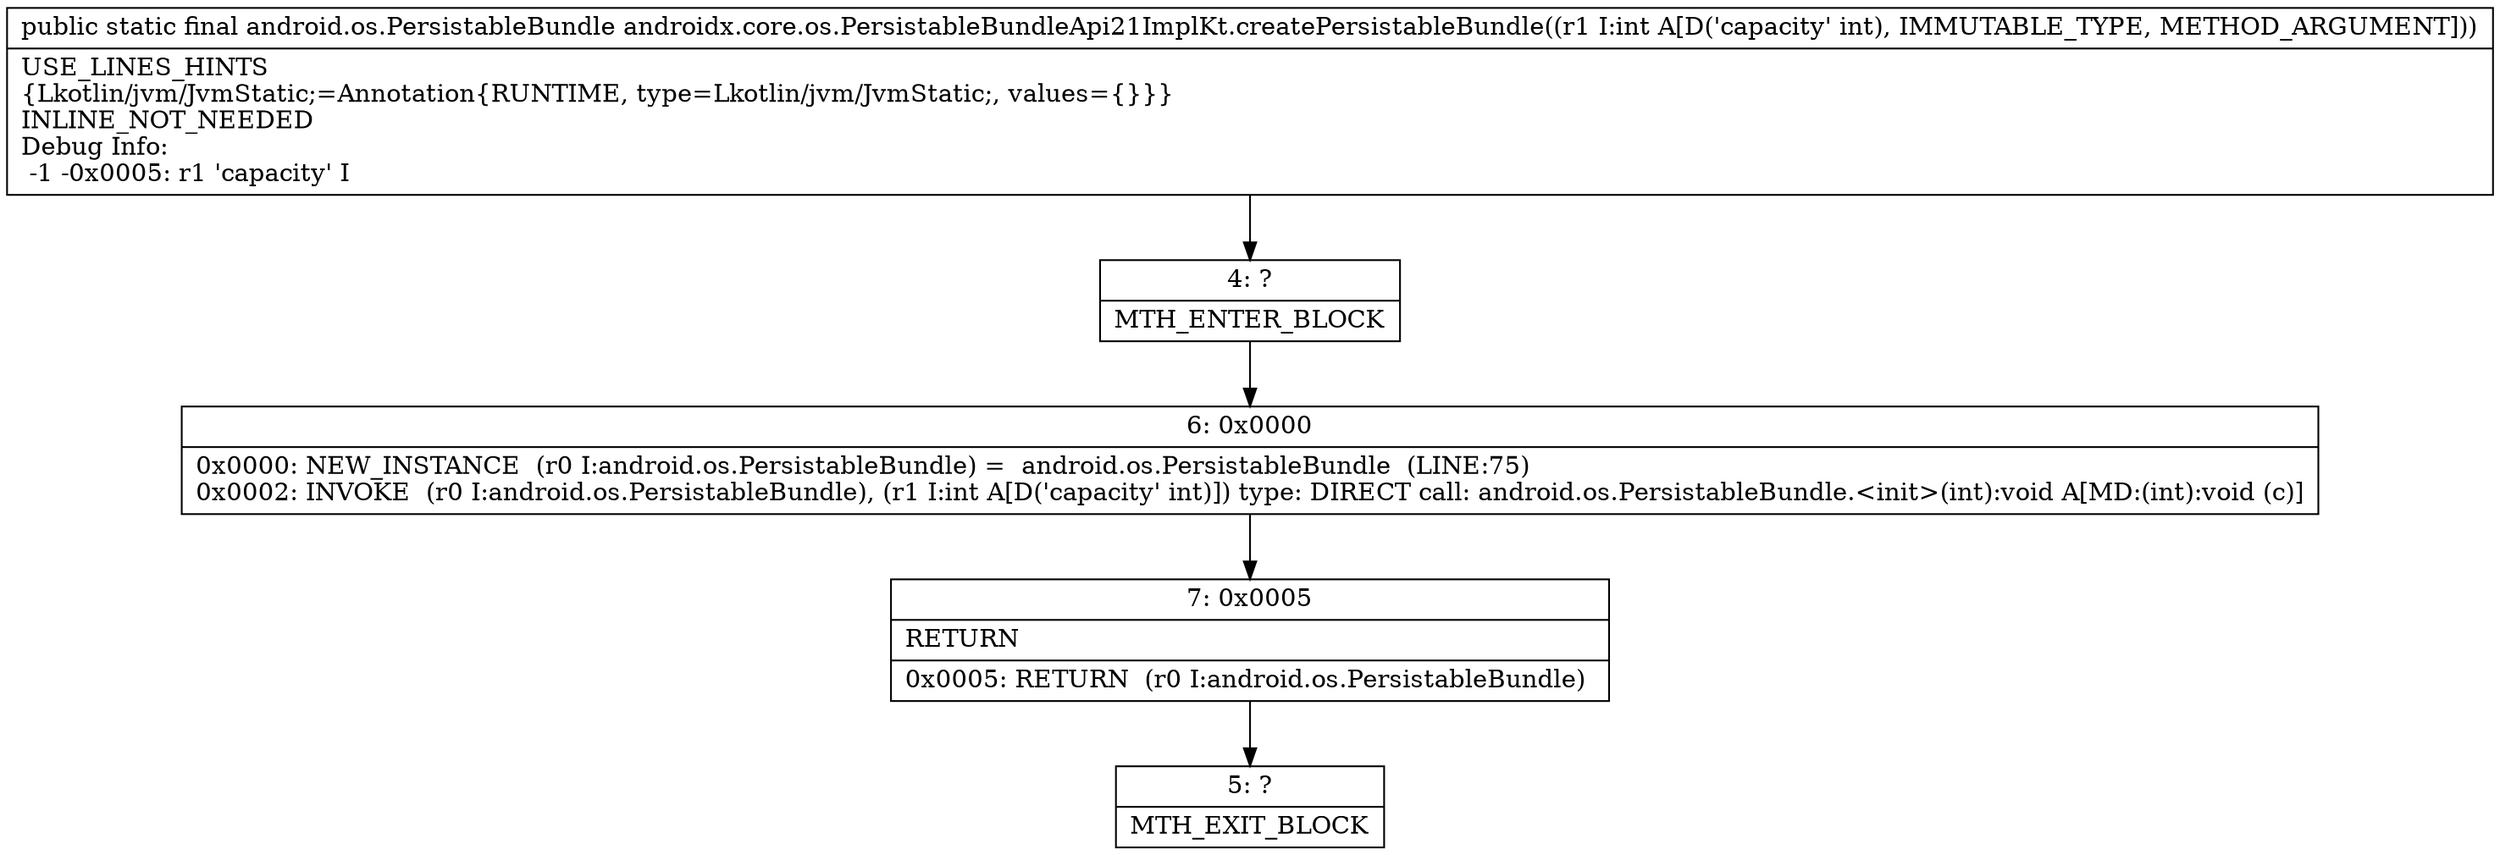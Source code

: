 digraph "CFG forandroidx.core.os.PersistableBundleApi21ImplKt.createPersistableBundle(I)Landroid\/os\/PersistableBundle;" {
Node_4 [shape=record,label="{4\:\ ?|MTH_ENTER_BLOCK\l}"];
Node_6 [shape=record,label="{6\:\ 0x0000|0x0000: NEW_INSTANCE  (r0 I:android.os.PersistableBundle) =  android.os.PersistableBundle  (LINE:75)\l0x0002: INVOKE  (r0 I:android.os.PersistableBundle), (r1 I:int A[D('capacity' int)]) type: DIRECT call: android.os.PersistableBundle.\<init\>(int):void A[MD:(int):void (c)]\l}"];
Node_7 [shape=record,label="{7\:\ 0x0005|RETURN\l|0x0005: RETURN  (r0 I:android.os.PersistableBundle) \l}"];
Node_5 [shape=record,label="{5\:\ ?|MTH_EXIT_BLOCK\l}"];
MethodNode[shape=record,label="{public static final android.os.PersistableBundle androidx.core.os.PersistableBundleApi21ImplKt.createPersistableBundle((r1 I:int A[D('capacity' int), IMMUTABLE_TYPE, METHOD_ARGUMENT]))  | USE_LINES_HINTS\l\{Lkotlin\/jvm\/JvmStatic;=Annotation\{RUNTIME, type=Lkotlin\/jvm\/JvmStatic;, values=\{\}\}\}\lINLINE_NOT_NEEDED\lDebug Info:\l  \-1 \-0x0005: r1 'capacity' I\l}"];
MethodNode -> Node_4;Node_4 -> Node_6;
Node_6 -> Node_7;
Node_7 -> Node_5;
}

